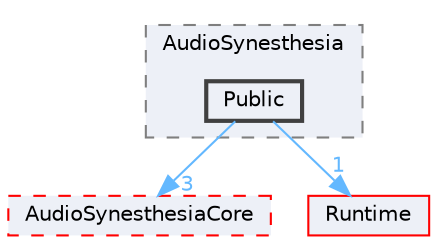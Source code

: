 digraph "Public"
{
 // INTERACTIVE_SVG=YES
 // LATEX_PDF_SIZE
  bgcolor="transparent";
  edge [fontname=Helvetica,fontsize=10,labelfontname=Helvetica,labelfontsize=10];
  node [fontname=Helvetica,fontsize=10,shape=box,height=0.2,width=0.4];
  compound=true
  subgraph clusterdir_8ec49a306a45d29550b240a727808ebe {
    graph [ bgcolor="#edf0f7", pencolor="grey50", label="AudioSynesthesia", fontname=Helvetica,fontsize=10 style="filled,dashed", URL="dir_8ec49a306a45d29550b240a727808ebe.html",tooltip=""]
  dir_d3019e346d2384f3f94fc906dd42b8d9 [label="Public", fillcolor="#edf0f7", color="grey25", style="filled,bold", URL="dir_d3019e346d2384f3f94fc906dd42b8d9.html",tooltip=""];
  }
  dir_5eb97d636267e64885ac2d371ab1be93 [label="AudioSynesthesiaCore", fillcolor="#edf0f7", color="red", style="filled,dashed", URL="dir_5eb97d636267e64885ac2d371ab1be93.html",tooltip=""];
  dir_7536b172fbd480bfd146a1b1acd6856b [label="Runtime", fillcolor="#edf0f7", color="red", style="filled", URL="dir_7536b172fbd480bfd146a1b1acd6856b.html",tooltip=""];
  dir_d3019e346d2384f3f94fc906dd42b8d9->dir_5eb97d636267e64885ac2d371ab1be93 [headlabel="3", labeldistance=1.5 headhref="dir_000853_000078.html" href="dir_000853_000078.html" color="steelblue1" fontcolor="steelblue1"];
  dir_d3019e346d2384f3f94fc906dd42b8d9->dir_7536b172fbd480bfd146a1b1acd6856b [headlabel="1", labeldistance=1.5 headhref="dir_000853_000984.html" href="dir_000853_000984.html" color="steelblue1" fontcolor="steelblue1"];
}
